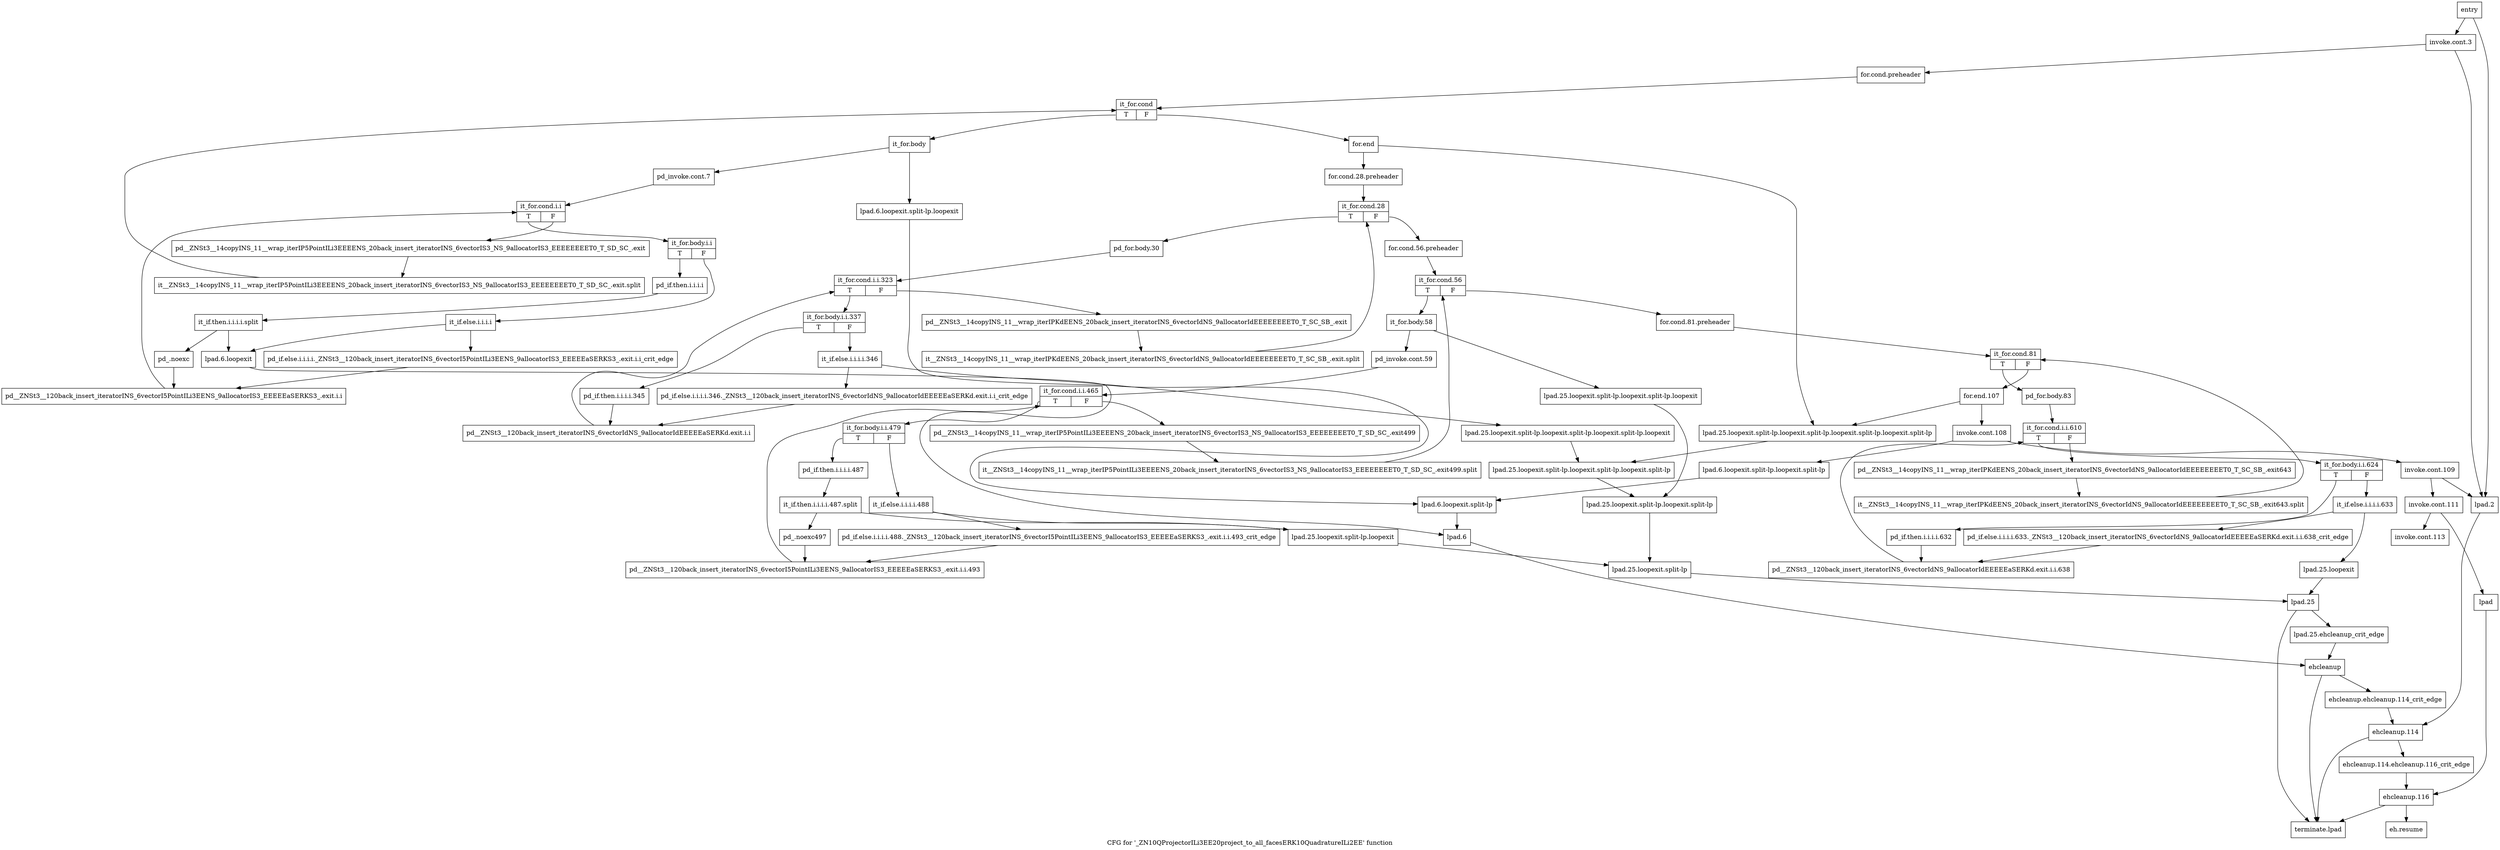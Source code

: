 digraph "CFG for '_ZN10QProjectorILi3EE20project_to_all_facesERK10QuadratureILi2EE' function" {
	label="CFG for '_ZN10QProjectorILi3EE20project_to_all_facesERK10QuadratureILi2EE' function";

	Node0x6e42ab0 [shape=record,label="{entry}"];
	Node0x6e42ab0 -> Node0x6e42b00;
	Node0x6e42ab0 -> Node0x6e46e80;
	Node0x6e42b00 [shape=record,label="{invoke.cont.3}"];
	Node0x6e42b00 -> Node0x6e42b50;
	Node0x6e42b00 -> Node0x6e46e80;
	Node0x6e42b50 [shape=record,label="{for.cond.preheader}"];
	Node0x6e42b50 -> Node0x6e42ba0;
	Node0x6e42ba0 [shape=record,label="{it_for.cond|{<s0>T|<s1>F}}"];
	Node0x6e42ba0:s0 -> Node0x6e42bf0;
	Node0x6e42ba0:s1 -> Node0x6e47060;
	Node0x6e42bf0 [shape=record,label="{it_for.body}"];
	Node0x6e42bf0 -> Node0x6e42c40;
	Node0x6e42bf0 -> Node0x6e46f20;
	Node0x6e42c40 [shape=record,label="{pd_invoke.cont.7}"];
	Node0x6e42c40 -> Node0x6e46bb0;
	Node0x6e46bb0 [shape=record,label="{it_for.cond.i.i|{<s0>T|<s1>F}}"];
	Node0x6e46bb0:s0 -> Node0x6e46c00;
	Node0x6e46bb0:s1 -> Node0x6e46de0;
	Node0x6e46c00 [shape=record,label="{it_for.body.i.i|{<s0>T|<s1>F}}"];
	Node0x6e46c00:s0 -> Node0x6e46c50;
	Node0x6e46c00:s1 -> Node0x6e46cf0;
	Node0x6e46c50 [shape=record,label="{pd_if.then.i.i.i.i}"];
	Node0x6e46c50 -> Node0xb111430;
	Node0xb111430 [shape=record,label="{it_if.then.i.i.i.i.split}"];
	Node0xb111430 -> Node0x6e46ca0;
	Node0xb111430 -> Node0x6e46ed0;
	Node0x6e46ca0 [shape=record,label="{pd_.noexc}"];
	Node0x6e46ca0 -> Node0x6e46d90;
	Node0x6e46cf0 [shape=record,label="{it_if.else.i.i.i.i}"];
	Node0x6e46cf0 -> Node0x6e46d40;
	Node0x6e46cf0 -> Node0x6e46ed0;
	Node0x6e46d40 [shape=record,label="{pd_if.else.i.i.i.i._ZNSt3__120back_insert_iteratorINS_6vectorI5PointILi3EENS_9allocatorIS3_EEEEEaSERKS3_.exit.i.i_crit_edge}"];
	Node0x6e46d40 -> Node0x6e46d90;
	Node0x6e46d90 [shape=record,label="{pd__ZNSt3__120back_insert_iteratorINS_6vectorI5PointILi3EENS_9allocatorIS3_EEEEEaSERKS3_.exit.i.i}"];
	Node0x6e46d90 -> Node0x6e46bb0;
	Node0x6e46de0 [shape=record,label="{pd__ZNSt3__14copyINS_11__wrap_iterIP5PointILi3EEEENS_20back_insert_iteratorINS_6vectorIS3_NS_9allocatorIS3_EEEEEEEET0_T_SD_SC_.exit}"];
	Node0x6e46de0 -> Node0xb11d020;
	Node0xb11d020 [shape=record,label="{it__ZNSt3__14copyINS_11__wrap_iterIP5PointILi3EEEENS_20back_insert_iteratorINS_6vectorIS3_NS_9allocatorIS3_EEEEEEEET0_T_SD_SC_.exit.split}"];
	Node0xb11d020 -> Node0x6e42ba0;
	Node0x6e46e30 [shape=record,label="{lpad}"];
	Node0x6e46e30 -> Node0x6e480a0;
	Node0x6e46e80 [shape=record,label="{lpad.2}"];
	Node0x6e46e80 -> Node0x6e48000;
	Node0x6e46ed0 [shape=record,label="{lpad.6.loopexit}"];
	Node0x6e46ed0 -> Node0x6e47010;
	Node0x6e46f20 [shape=record,label="{lpad.6.loopexit.split-lp.loopexit}"];
	Node0x6e46f20 -> Node0x6e46fc0;
	Node0x6e46f70 [shape=record,label="{lpad.6.loopexit.split-lp.loopexit.split-lp}"];
	Node0x6e46f70 -> Node0x6e46fc0;
	Node0x6e46fc0 [shape=record,label="{lpad.6.loopexit.split-lp}"];
	Node0x6e46fc0 -> Node0x6e47010;
	Node0x6e47010 [shape=record,label="{lpad.6}"];
	Node0x6e47010 -> Node0x6e47f10;
	Node0x6e47060 [shape=record,label="{for.end}"];
	Node0x6e47060 -> Node0x6e470b0;
	Node0x6e47060 -> Node0x6e47560;
	Node0x6e470b0 [shape=record,label="{for.cond.28.preheader}"];
	Node0x6e470b0 -> Node0x6e47100;
	Node0x6e47100 [shape=record,label="{it_for.cond.28|{<s0>T|<s1>F}}"];
	Node0x6e47100:s0 -> Node0x6e471a0;
	Node0x6e47100:s1 -> Node0x6e47150;
	Node0x6e47150 [shape=record,label="{for.cond.56.preheader}"];
	Node0x6e47150 -> Node0x6e47740;
	Node0x6e471a0 [shape=record,label="{pd_for.body.30}"];
	Node0x6e471a0 -> Node0x6e471f0;
	Node0x6e471f0 [shape=record,label="{it_for.cond.i.i.323|{<s0>T|<s1>F}}"];
	Node0x6e471f0:s0 -> Node0x6e47240;
	Node0x6e471f0:s1 -> Node0x6e473d0;
	Node0x6e47240 [shape=record,label="{it_for.body.i.i.337|{<s0>T|<s1>F}}"];
	Node0x6e47240:s0 -> Node0x6e47290;
	Node0x6e47240:s1 -> Node0x6e472e0;
	Node0x6e47290 [shape=record,label="{pd_if.then.i.i.i.i.345}"];
	Node0x6e47290 -> Node0x6e47380;
	Node0x6e472e0 [shape=record,label="{it_if.else.i.i.i.i.346}"];
	Node0x6e472e0 -> Node0x6e47330;
	Node0x6e472e0 -> Node0x6e47510;
	Node0x6e47330 [shape=record,label="{pd_if.else.i.i.i.i.346._ZNSt3__120back_insert_iteratorINS_6vectorIdNS_9allocatorIdEEEEEaSERKd.exit.i.i_crit_edge}"];
	Node0x6e47330 -> Node0x6e47380;
	Node0x6e47380 [shape=record,label="{pd__ZNSt3__120back_insert_iteratorINS_6vectorIdNS_9allocatorIdEEEEEaSERKd.exit.i.i}"];
	Node0x6e47380 -> Node0x6e471f0;
	Node0x6e473d0 [shape=record,label="{pd__ZNSt3__14copyINS_11__wrap_iterIPKdEENS_20back_insert_iteratorINS_6vectorIdNS_9allocatorIdEEEEEEEET0_T_SC_SB_.exit}"];
	Node0x6e473d0 -> Node0xafd4df0;
	Node0xafd4df0 [shape=record,label="{it__ZNSt3__14copyINS_11__wrap_iterIPKdEENS_20back_insert_iteratorINS_6vectorIdNS_9allocatorIdEEEEEEEET0_T_SC_SB_.exit.split}"];
	Node0xafd4df0 -> Node0x6e47100;
	Node0x6e47420 [shape=record,label="{lpad.25.loopexit}"];
	Node0x6e47420 -> Node0x6e476a0;
	Node0x6e47470 [shape=record,label="{lpad.25.loopexit.split-lp.loopexit}"];
	Node0x6e47470 -> Node0x6e47650;
	Node0x6e474c0 [shape=record,label="{lpad.25.loopexit.split-lp.loopexit.split-lp.loopexit}"];
	Node0x6e474c0 -> Node0x6e47600;
	Node0x6e47510 [shape=record,label="{lpad.25.loopexit.split-lp.loopexit.split-lp.loopexit.split-lp.loopexit}"];
	Node0x6e47510 -> Node0x6e475b0;
	Node0x6e47560 [shape=record,label="{lpad.25.loopexit.split-lp.loopexit.split-lp.loopexit.split-lp.loopexit.split-lp}"];
	Node0x6e47560 -> Node0x6e475b0;
	Node0x6e475b0 [shape=record,label="{lpad.25.loopexit.split-lp.loopexit.split-lp.loopexit.split-lp}"];
	Node0x6e475b0 -> Node0x6e47600;
	Node0x6e47600 [shape=record,label="{lpad.25.loopexit.split-lp.loopexit.split-lp}"];
	Node0x6e47600 -> Node0x6e47650;
	Node0x6e47650 [shape=record,label="{lpad.25.loopexit.split-lp}"];
	Node0x6e47650 -> Node0x6e476a0;
	Node0x6e476a0 [shape=record,label="{lpad.25}"];
	Node0x6e476a0 -> Node0x6e476f0;
	Node0x6e476a0 -> Node0x6e48140;
	Node0x6e476f0 [shape=record,label="{lpad.25.ehcleanup_crit_edge}"];
	Node0x6e476f0 -> Node0x6e47f10;
	Node0x6e47740 [shape=record,label="{it_for.cond.56|{<s0>T|<s1>F}}"];
	Node0x6e47740:s0 -> Node0x6e477e0;
	Node0x6e47740:s1 -> Node0x6e47790;
	Node0x6e47790 [shape=record,label="{for.cond.81.preheader}"];
	Node0x6e47790 -> Node0x6e47b00;
	Node0x6e477e0 [shape=record,label="{it_for.body.58}"];
	Node0x6e477e0 -> Node0x6e47830;
	Node0x6e477e0 -> Node0x6e474c0;
	Node0x6e47830 [shape=record,label="{pd_invoke.cont.59}"];
	Node0x6e47830 -> Node0x6e47880;
	Node0x6e47880 [shape=record,label="{it_for.cond.i.i.465|{<s0>T|<s1>F}}"];
	Node0x6e47880:s0 -> Node0x6e478d0;
	Node0x6e47880:s1 -> Node0x6e47ab0;
	Node0x6e478d0 [shape=record,label="{it_for.body.i.i.479|{<s0>T|<s1>F}}"];
	Node0x6e478d0:s0 -> Node0x6e47920;
	Node0x6e478d0:s1 -> Node0x6e479c0;
	Node0x6e47920 [shape=record,label="{pd_if.then.i.i.i.i.487}"];
	Node0x6e47920 -> Node0xb11d7f0;
	Node0xb11d7f0 [shape=record,label="{it_if.then.i.i.i.i.487.split}"];
	Node0xb11d7f0 -> Node0x6e47970;
	Node0xb11d7f0 -> Node0x6e47470;
	Node0x6e47970 [shape=record,label="{pd_.noexc497}"];
	Node0x6e47970 -> Node0x6e47a60;
	Node0x6e479c0 [shape=record,label="{it_if.else.i.i.i.i.488}"];
	Node0x6e479c0 -> Node0x6e47a10;
	Node0x6e479c0 -> Node0x6e47470;
	Node0x6e47a10 [shape=record,label="{pd_if.else.i.i.i.i.488._ZNSt3__120back_insert_iteratorINS_6vectorI5PointILi3EENS_9allocatorIS3_EEEEEaSERKS3_.exit.i.i.493_crit_edge}"];
	Node0x6e47a10 -> Node0x6e47a60;
	Node0x6e47a60 [shape=record,label="{pd__ZNSt3__120back_insert_iteratorINS_6vectorI5PointILi3EENS_9allocatorIS3_EEEEEaSERKS3_.exit.i.i.493}"];
	Node0x6e47a60 -> Node0x6e47880;
	Node0x6e47ab0 [shape=record,label="{pd__ZNSt3__14copyINS_11__wrap_iterIP5PointILi3EEEENS_20back_insert_iteratorINS_6vectorIS3_NS_9allocatorIS3_EEEEEEEET0_T_SD_SC_.exit499}"];
	Node0x6e47ab0 -> Node0xb11d760;
	Node0xb11d760 [shape=record,label="{it__ZNSt3__14copyINS_11__wrap_iterIP5PointILi3EEEENS_20back_insert_iteratorINS_6vectorIS3_NS_9allocatorIS3_EEEEEEEET0_T_SD_SC_.exit499.split}"];
	Node0xb11d760 -> Node0x6e47740;
	Node0x6e47b00 [shape=record,label="{it_for.cond.81|{<s0>T|<s1>F}}"];
	Node0x6e47b00:s0 -> Node0x6e47b50;
	Node0x6e47b00:s1 -> Node0x6e47dd0;
	Node0x6e47b50 [shape=record,label="{pd_for.body.83}"];
	Node0x6e47b50 -> Node0x6e47ba0;
	Node0x6e47ba0 [shape=record,label="{it_for.cond.i.i.610|{<s0>T|<s1>F}}"];
	Node0x6e47ba0:s0 -> Node0x6e47bf0;
	Node0x6e47ba0:s1 -> Node0x6e47d80;
	Node0x6e47bf0 [shape=record,label="{it_for.body.i.i.624|{<s0>T|<s1>F}}"];
	Node0x6e47bf0:s0 -> Node0x6e47c40;
	Node0x6e47bf0:s1 -> Node0x6e47c90;
	Node0x6e47c40 [shape=record,label="{pd_if.then.i.i.i.i.632}"];
	Node0x6e47c40 -> Node0x6e47d30;
	Node0x6e47c90 [shape=record,label="{it_if.else.i.i.i.i.633}"];
	Node0x6e47c90 -> Node0x6e47ce0;
	Node0x6e47c90 -> Node0x6e47420;
	Node0x6e47ce0 [shape=record,label="{pd_if.else.i.i.i.i.633._ZNSt3__120back_insert_iteratorINS_6vectorIdNS_9allocatorIdEEEEEaSERKd.exit.i.i.638_crit_edge}"];
	Node0x6e47ce0 -> Node0x6e47d30;
	Node0x6e47d30 [shape=record,label="{pd__ZNSt3__120back_insert_iteratorINS_6vectorIdNS_9allocatorIdEEEEEaSERKd.exit.i.i.638}"];
	Node0x6e47d30 -> Node0x6e47ba0;
	Node0x6e47d80 [shape=record,label="{pd__ZNSt3__14copyINS_11__wrap_iterIPKdEENS_20back_insert_iteratorINS_6vectorIdNS_9allocatorIdEEEEEEEET0_T_SC_SB_.exit643}"];
	Node0x6e47d80 -> Node0xafd4110;
	Node0xafd4110 [shape=record,label="{it__ZNSt3__14copyINS_11__wrap_iterIPKdEENS_20back_insert_iteratorINS_6vectorIdNS_9allocatorIdEEEEEEEET0_T_SC_SB_.exit643.split}"];
	Node0xafd4110 -> Node0x6e47b00;
	Node0x6e47dd0 [shape=record,label="{for.end.107}"];
	Node0x6e47dd0 -> Node0x6e47e20;
	Node0x6e47dd0 -> Node0x6e47560;
	Node0x6e47e20 [shape=record,label="{invoke.cont.108}"];
	Node0x6e47e20 -> Node0x6e47e70;
	Node0x6e47e20 -> Node0x6e46f70;
	Node0x6e47e70 [shape=record,label="{invoke.cont.109}"];
	Node0x6e47e70 -> Node0x6e47ec0;
	Node0x6e47e70 -> Node0x6e46e80;
	Node0x6e47ec0 [shape=record,label="{invoke.cont.111}"];
	Node0x6e47ec0 -> Node0x6e47fb0;
	Node0x6e47ec0 -> Node0x6e46e30;
	Node0x6e47f10 [shape=record,label="{ehcleanup}"];
	Node0x6e47f10 -> Node0x6e47f60;
	Node0x6e47f10 -> Node0x6e48140;
	Node0x6e47f60 [shape=record,label="{ehcleanup.ehcleanup.114_crit_edge}"];
	Node0x6e47f60 -> Node0x6e48000;
	Node0x6e47fb0 [shape=record,label="{invoke.cont.113}"];
	Node0x6e48000 [shape=record,label="{ehcleanup.114}"];
	Node0x6e48000 -> Node0x6e48050;
	Node0x6e48000 -> Node0x6e48140;
	Node0x6e48050 [shape=record,label="{ehcleanup.114.ehcleanup.116_crit_edge}"];
	Node0x6e48050 -> Node0x6e480a0;
	Node0x6e480a0 [shape=record,label="{ehcleanup.116}"];
	Node0x6e480a0 -> Node0x6e480f0;
	Node0x6e480a0 -> Node0x6e48140;
	Node0x6e480f0 [shape=record,label="{eh.resume}"];
	Node0x6e48140 [shape=record,label="{terminate.lpad}"];
}
